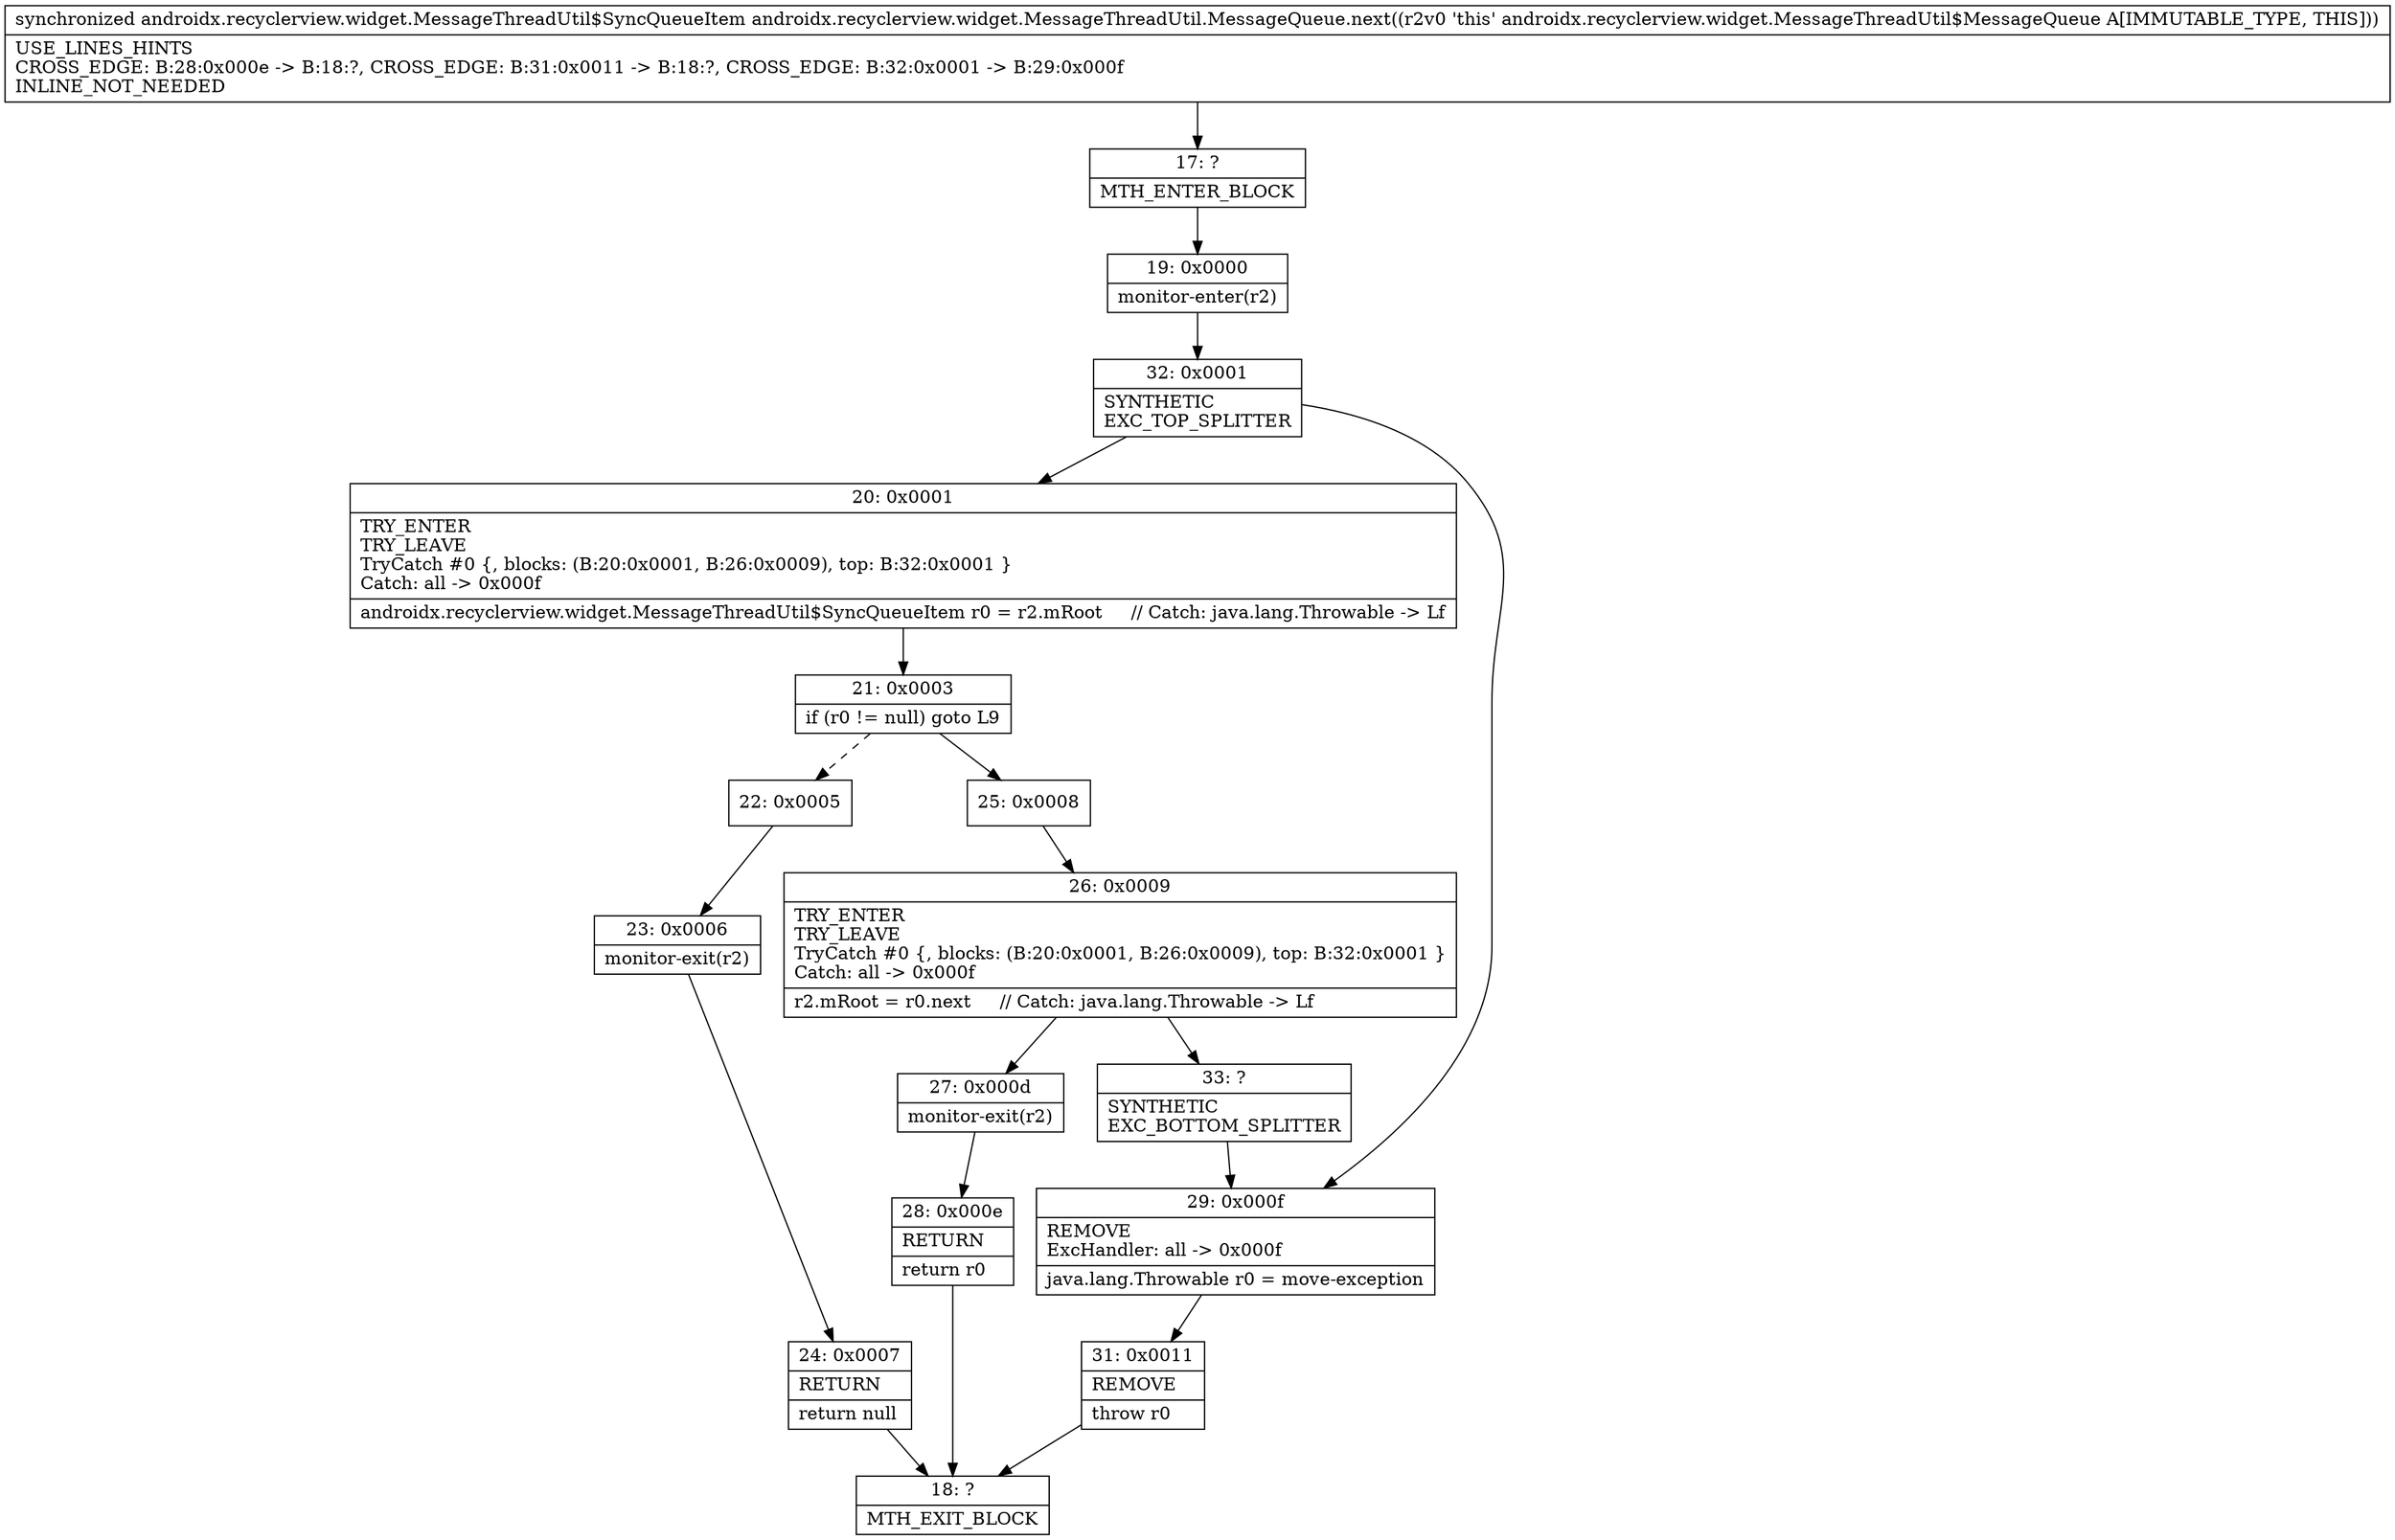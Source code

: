 digraph "CFG forandroidx.recyclerview.widget.MessageThreadUtil.MessageQueue.next()Landroidx\/recyclerview\/widget\/MessageThreadUtil$SyncQueueItem;" {
Node_17 [shape=record,label="{17\:\ ?|MTH_ENTER_BLOCK\l}"];
Node_19 [shape=record,label="{19\:\ 0x0000|monitor\-enter(r2)\l}"];
Node_32 [shape=record,label="{32\:\ 0x0001|SYNTHETIC\lEXC_TOP_SPLITTER\l}"];
Node_20 [shape=record,label="{20\:\ 0x0001|TRY_ENTER\lTRY_LEAVE\lTryCatch #0 \{, blocks: (B:20:0x0001, B:26:0x0009), top: B:32:0x0001 \}\lCatch: all \-\> 0x000f\l|androidx.recyclerview.widget.MessageThreadUtil$SyncQueueItem r0 = r2.mRoot     \/\/ Catch: java.lang.Throwable \-\> Lf\l}"];
Node_21 [shape=record,label="{21\:\ 0x0003|if (r0 != null) goto L9\l}"];
Node_22 [shape=record,label="{22\:\ 0x0005}"];
Node_23 [shape=record,label="{23\:\ 0x0006|monitor\-exit(r2)\l}"];
Node_24 [shape=record,label="{24\:\ 0x0007|RETURN\l|return null\l}"];
Node_18 [shape=record,label="{18\:\ ?|MTH_EXIT_BLOCK\l}"];
Node_25 [shape=record,label="{25\:\ 0x0008}"];
Node_26 [shape=record,label="{26\:\ 0x0009|TRY_ENTER\lTRY_LEAVE\lTryCatch #0 \{, blocks: (B:20:0x0001, B:26:0x0009), top: B:32:0x0001 \}\lCatch: all \-\> 0x000f\l|r2.mRoot = r0.next     \/\/ Catch: java.lang.Throwable \-\> Lf\l}"];
Node_27 [shape=record,label="{27\:\ 0x000d|monitor\-exit(r2)\l}"];
Node_28 [shape=record,label="{28\:\ 0x000e|RETURN\l|return r0\l}"];
Node_33 [shape=record,label="{33\:\ ?|SYNTHETIC\lEXC_BOTTOM_SPLITTER\l}"];
Node_29 [shape=record,label="{29\:\ 0x000f|REMOVE\lExcHandler: all \-\> 0x000f\l|java.lang.Throwable r0 = move\-exception\l}"];
Node_31 [shape=record,label="{31\:\ 0x0011|REMOVE\l|throw r0\l}"];
MethodNode[shape=record,label="{synchronized androidx.recyclerview.widget.MessageThreadUtil$SyncQueueItem androidx.recyclerview.widget.MessageThreadUtil.MessageQueue.next((r2v0 'this' androidx.recyclerview.widget.MessageThreadUtil$MessageQueue A[IMMUTABLE_TYPE, THIS]))  | USE_LINES_HINTS\lCROSS_EDGE: B:28:0x000e \-\> B:18:?, CROSS_EDGE: B:31:0x0011 \-\> B:18:?, CROSS_EDGE: B:32:0x0001 \-\> B:29:0x000f\lINLINE_NOT_NEEDED\l}"];
MethodNode -> Node_17;Node_17 -> Node_19;
Node_19 -> Node_32;
Node_32 -> Node_20;
Node_32 -> Node_29;
Node_20 -> Node_21;
Node_21 -> Node_22[style=dashed];
Node_21 -> Node_25;
Node_22 -> Node_23;
Node_23 -> Node_24;
Node_24 -> Node_18;
Node_25 -> Node_26;
Node_26 -> Node_27;
Node_26 -> Node_33;
Node_27 -> Node_28;
Node_28 -> Node_18;
Node_33 -> Node_29;
Node_29 -> Node_31;
Node_31 -> Node_18;
}

